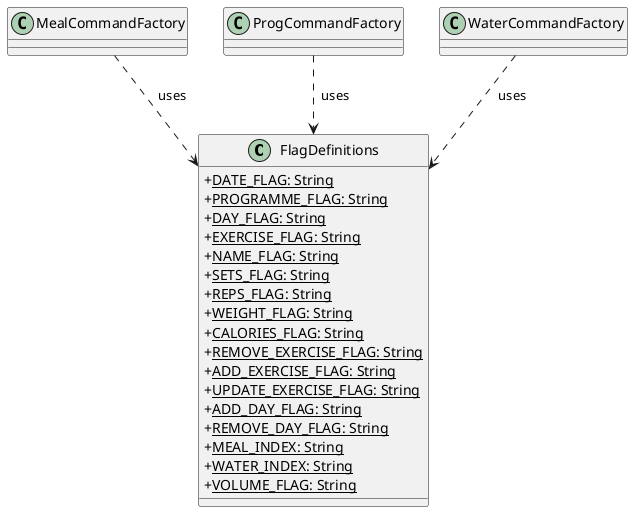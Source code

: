 @startuml
skinparam classAttributeIconSize 0

class FlagDefinitions {
  + <u>DATE_FLAG: String
  + <u>PROGRAMME_FLAG: String
  + <u>DAY_FLAG: String
  + <u>EXERCISE_FLAG: String
  + <u>NAME_FLAG: String
  + <u>SETS_FLAG: String
  + <u>REPS_FLAG: String
  + <u>WEIGHT_FLAG: String
  + <u>CALORIES_FLAG: String
  + <u>REMOVE_EXERCISE_FLAG: String
  + <u>ADD_EXERCISE_FLAG: String
  + <u>UPDATE_EXERCISE_FLAG: String
  + <u>ADD_DAY_FLAG: String
  + <u>REMOVE_DAY_FLAG: String
  + <u>MEAL_INDEX: String
  + <u>WATER_INDEX: String
  + <u>VOLUME_FLAG: String
}

MealCommandFactory ..> FlagDefinitions : "  uses"
ProgCommandFactory ..> FlagDefinitions : "  uses"
WaterCommandFactory ..> FlagDefinitions : "  uses"

@enduml